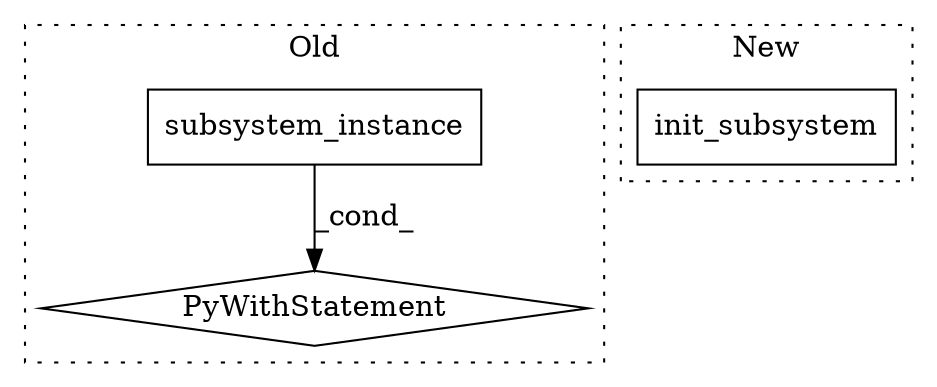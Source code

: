digraph G {
subgraph cluster0 {
1 [label="subsystem_instance" a="32" s="877,915" l="19,1" shape="box"];
3 [label="PyWithStatement" a="104" s="867,916" l="10,2" shape="diamond"];
label = "Old";
style="dotted";
}
subgraph cluster1 {
2 [label="init_subsystem" a="32" s="863,897" l="15,1" shape="box"];
label = "New";
style="dotted";
}
1 -> 3 [label="_cond_"];
}